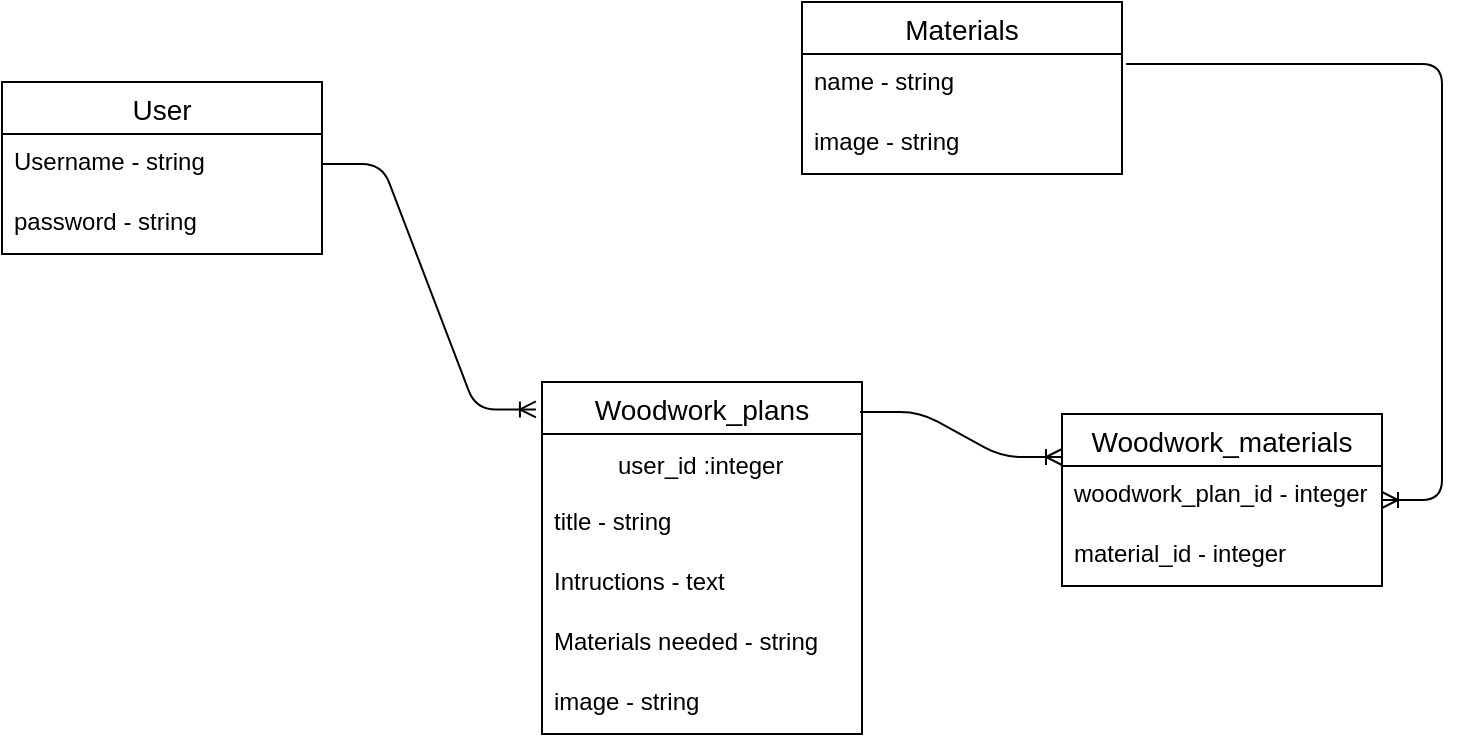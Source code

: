<mxfile version="14.1.8" type="github">
  <diagram id="jR7uFOy2J7p6zF0rOuKJ" name="Page-1">
    <mxGraphModel dx="1422" dy="794" grid="1" gridSize="10" guides="1" tooltips="1" connect="1" arrows="1" fold="1" page="1" pageScale="1" pageWidth="850" pageHeight="1100" math="0" shadow="0">
      <root>
        <mxCell id="0" />
        <mxCell id="1" parent="0" />
        <mxCell id="nfXb3j_lw96GKdzEQLc_-4" value="User" style="swimlane;fontStyle=0;childLayout=stackLayout;horizontal=1;startSize=26;horizontalStack=0;resizeParent=1;resizeParentMax=0;resizeLast=0;collapsible=1;marginBottom=0;align=center;fontSize=14;" vertex="1" parent="1">
          <mxGeometry x="70" y="200" width="160" height="86" as="geometry" />
        </mxCell>
        <mxCell id="nfXb3j_lw96GKdzEQLc_-5" value="Username - string" style="text;strokeColor=none;fillColor=none;spacingLeft=4;spacingRight=4;overflow=hidden;rotatable=0;points=[[0,0.5],[1,0.5]];portConstraint=eastwest;fontSize=12;" vertex="1" parent="nfXb3j_lw96GKdzEQLc_-4">
          <mxGeometry y="26" width="160" height="30" as="geometry" />
        </mxCell>
        <mxCell id="nfXb3j_lw96GKdzEQLc_-6" value="password - string" style="text;strokeColor=none;fillColor=none;spacingLeft=4;spacingRight=4;overflow=hidden;rotatable=0;points=[[0,0.5],[1,0.5]];portConstraint=eastwest;fontSize=12;" vertex="1" parent="nfXb3j_lw96GKdzEQLc_-4">
          <mxGeometry y="56" width="160" height="30" as="geometry" />
        </mxCell>
        <mxCell id="nfXb3j_lw96GKdzEQLc_-8" value="Woodwork_plans" style="swimlane;fontStyle=0;childLayout=stackLayout;horizontal=1;startSize=26;horizontalStack=0;resizeParent=1;resizeParentMax=0;resizeLast=0;collapsible=1;marginBottom=0;align=center;fontSize=14;" vertex="1" parent="1">
          <mxGeometry x="340" y="350" width="160" height="176" as="geometry" />
        </mxCell>
        <mxCell id="nfXb3j_lw96GKdzEQLc_-17" value="" style="shape=table;startSize=0;container=1;collapsible=1;childLayout=tableLayout;fixedRows=1;rowLines=0;fontStyle=0;align=center;resizeLast=1;strokeColor=none;fillColor=none;" vertex="1" parent="nfXb3j_lw96GKdzEQLc_-8">
          <mxGeometry y="26" width="160" height="30" as="geometry" />
        </mxCell>
        <mxCell id="nfXb3j_lw96GKdzEQLc_-18" value="" style="shape=partialRectangle;collapsible=0;dropTarget=0;pointerEvents=0;fillColor=none;top=0;left=0;bottom=0;right=0;points=[[0,0.5],[1,0.5]];portConstraint=eastwest;" vertex="1" parent="nfXb3j_lw96GKdzEQLc_-17">
          <mxGeometry width="160" height="30" as="geometry" />
        </mxCell>
        <mxCell id="nfXb3j_lw96GKdzEQLc_-19" value="" style="shape=partialRectangle;connectable=0;fillColor=none;top=0;left=0;bottom=0;right=0;editable=1;overflow=hidden;" vertex="1" parent="nfXb3j_lw96GKdzEQLc_-18">
          <mxGeometry width="30" height="30" as="geometry" />
        </mxCell>
        <mxCell id="nfXb3j_lw96GKdzEQLc_-20" value="user_id :integer" style="shape=partialRectangle;connectable=0;fillColor=none;top=0;left=0;bottom=0;right=0;align=left;spacingLeft=6;overflow=hidden;" vertex="1" parent="nfXb3j_lw96GKdzEQLc_-18">
          <mxGeometry x="30" width="130" height="30" as="geometry" />
        </mxCell>
        <mxCell id="nfXb3j_lw96GKdzEQLc_-9" value="title - string" style="text;strokeColor=none;fillColor=none;spacingLeft=4;spacingRight=4;overflow=hidden;rotatable=0;points=[[0,0.5],[1,0.5]];portConstraint=eastwest;fontSize=12;" vertex="1" parent="nfXb3j_lw96GKdzEQLc_-8">
          <mxGeometry y="56" width="160" height="30" as="geometry" />
        </mxCell>
        <mxCell id="nfXb3j_lw96GKdzEQLc_-10" value="Intructions - text" style="text;strokeColor=none;fillColor=none;spacingLeft=4;spacingRight=4;overflow=hidden;rotatable=0;points=[[0,0.5],[1,0.5]];portConstraint=eastwest;fontSize=12;" vertex="1" parent="nfXb3j_lw96GKdzEQLc_-8">
          <mxGeometry y="86" width="160" height="30" as="geometry" />
        </mxCell>
        <mxCell id="nfXb3j_lw96GKdzEQLc_-11" value="Materials needed - string&#xa;" style="text;strokeColor=none;fillColor=none;spacingLeft=4;spacingRight=4;overflow=hidden;rotatable=0;points=[[0,0.5],[1,0.5]];portConstraint=eastwest;fontSize=12;" vertex="1" parent="nfXb3j_lw96GKdzEQLc_-8">
          <mxGeometry y="116" width="160" height="30" as="geometry" />
        </mxCell>
        <mxCell id="nfXb3j_lw96GKdzEQLc_-21" value="image - string" style="text;strokeColor=none;fillColor=none;spacingLeft=4;spacingRight=4;overflow=hidden;rotatable=0;points=[[0,0.5],[1,0.5]];portConstraint=eastwest;fontSize=12;" vertex="1" parent="nfXb3j_lw96GKdzEQLc_-8">
          <mxGeometry y="146" width="160" height="30" as="geometry" />
        </mxCell>
        <mxCell id="nfXb3j_lw96GKdzEQLc_-12" value="Materials" style="swimlane;fontStyle=0;childLayout=stackLayout;horizontal=1;startSize=26;horizontalStack=0;resizeParent=1;resizeParentMax=0;resizeLast=0;collapsible=1;marginBottom=0;align=center;fontSize=14;" vertex="1" parent="1">
          <mxGeometry x="470" y="160" width="160" height="86" as="geometry" />
        </mxCell>
        <mxCell id="nfXb3j_lw96GKdzEQLc_-13" value="name - string" style="text;spacingLeft=4;spacingRight=4;overflow=hidden;rotatable=0;points=[[0,0.5],[1,0.5]];portConstraint=eastwest;fontSize=12;" vertex="1" parent="nfXb3j_lw96GKdzEQLc_-12">
          <mxGeometry y="26" width="160" height="30" as="geometry" />
        </mxCell>
        <mxCell id="nfXb3j_lw96GKdzEQLc_-14" value="image - string" style="text;spacingLeft=4;spacingRight=4;overflow=hidden;rotatable=0;points=[[0,0.5],[1,0.5]];portConstraint=eastwest;fontSize=12;" vertex="1" parent="nfXb3j_lw96GKdzEQLc_-12">
          <mxGeometry y="56" width="160" height="30" as="geometry" />
        </mxCell>
        <mxCell id="nfXb3j_lw96GKdzEQLc_-16" value="" style="edgeStyle=entityRelationEdgeStyle;fontSize=12;html=1;endArrow=ERoneToMany;exitX=1;exitY=0.5;exitDx=0;exitDy=0;entryX=-0.019;entryY=0.078;entryDx=0;entryDy=0;entryPerimeter=0;" edge="1" parent="1" source="nfXb3j_lw96GKdzEQLc_-5" target="nfXb3j_lw96GKdzEQLc_-8">
          <mxGeometry width="100" height="100" relative="1" as="geometry">
            <mxPoint x="250" y="286" as="sourcePoint" />
            <mxPoint x="350" y="186" as="targetPoint" />
          </mxGeometry>
        </mxCell>
        <mxCell id="nfXb3j_lw96GKdzEQLc_-29" value="Woodwork_materials" style="swimlane;fontStyle=0;childLayout=stackLayout;horizontal=1;startSize=26;horizontalStack=0;resizeParent=1;resizeParentMax=0;resizeLast=0;collapsible=1;marginBottom=0;align=center;fontSize=14;" vertex="1" parent="1">
          <mxGeometry x="600" y="366" width="160" height="86" as="geometry" />
        </mxCell>
        <mxCell id="nfXb3j_lw96GKdzEQLc_-30" value="woodwork_plan_id - integer" style="text;strokeColor=none;fillColor=none;spacingLeft=4;spacingRight=4;overflow=hidden;rotatable=0;points=[[0,0.5],[1,0.5]];portConstraint=eastwest;fontSize=12;" vertex="1" parent="nfXb3j_lw96GKdzEQLc_-29">
          <mxGeometry y="26" width="160" height="30" as="geometry" />
        </mxCell>
        <mxCell id="nfXb3j_lw96GKdzEQLc_-31" value="material_id - integer" style="text;strokeColor=none;fillColor=none;spacingLeft=4;spacingRight=4;overflow=hidden;rotatable=0;points=[[0,0.5],[1,0.5]];portConstraint=eastwest;fontSize=12;" vertex="1" parent="nfXb3j_lw96GKdzEQLc_-29">
          <mxGeometry y="56" width="160" height="30" as="geometry" />
        </mxCell>
        <mxCell id="nfXb3j_lw96GKdzEQLc_-33" value="" style="edgeStyle=entityRelationEdgeStyle;fontSize=12;html=1;endArrow=ERoneToMany;exitX=0.994;exitY=0.085;exitDx=0;exitDy=0;exitPerimeter=0;entryX=0;entryY=0.25;entryDx=0;entryDy=0;" edge="1" parent="1" source="nfXb3j_lw96GKdzEQLc_-8" target="nfXb3j_lw96GKdzEQLc_-29">
          <mxGeometry width="100" height="100" relative="1" as="geometry">
            <mxPoint x="480" y="286" as="sourcePoint" />
            <mxPoint x="580" y="186" as="targetPoint" />
          </mxGeometry>
        </mxCell>
        <mxCell id="nfXb3j_lw96GKdzEQLc_-34" value="" style="edgeStyle=entityRelationEdgeStyle;fontSize=12;html=1;endArrow=ERoneToMany;exitX=1.013;exitY=0.167;exitDx=0;exitDy=0;exitPerimeter=0;" edge="1" parent="1" source="nfXb3j_lw96GKdzEQLc_-13" target="nfXb3j_lw96GKdzEQLc_-29">
          <mxGeometry width="100" height="100" relative="1" as="geometry">
            <mxPoint x="740" y="220" as="sourcePoint" />
            <mxPoint x="840" y="120" as="targetPoint" />
          </mxGeometry>
        </mxCell>
      </root>
    </mxGraphModel>
  </diagram>
</mxfile>
